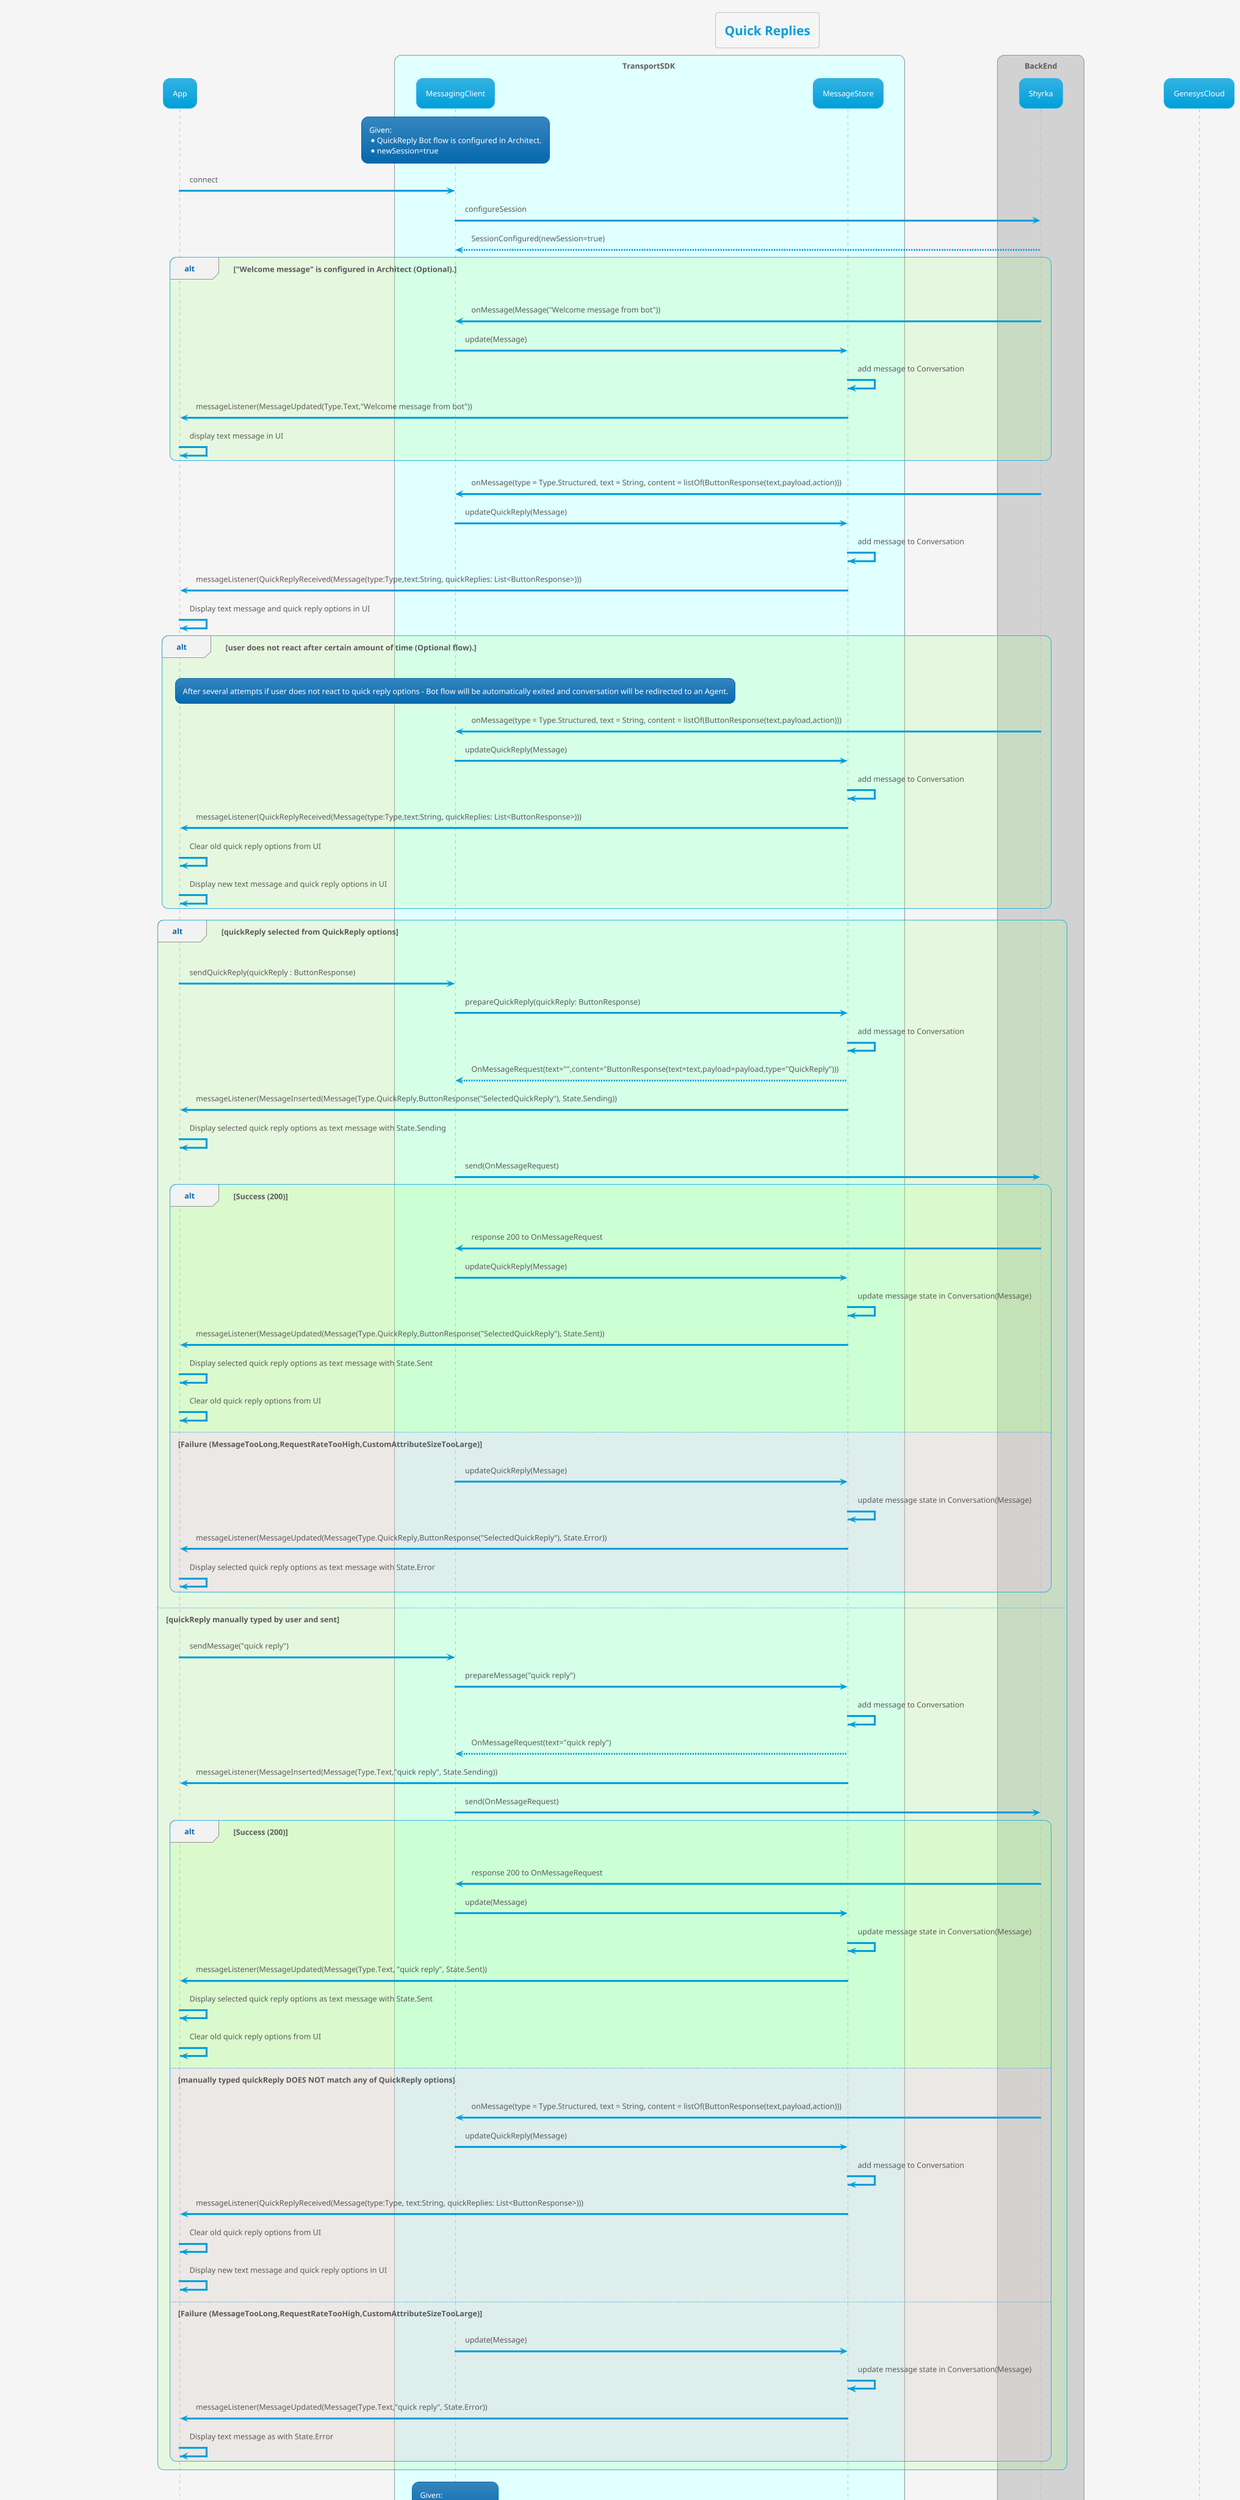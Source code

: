 @startuml
'https://plantuml.com/sequence-diagram

!theme bluegray
!pragma teoz true

skinparam backgroundColor #whitesmoke
title Quick Replies

participant App
box TransportSDK #lightcyan
participant MessagingClient
participant MessageStore
end box
box BackEnd
participant Shyrka
end box

rnote over MessagingClient
  Given:
  * QuickReply Bot flow is configured in Architect.
  * newSession=true
end rnote

App -> MessagingClient: connect
MessagingClient -> Shyrka: configureSession
Shyrka --> MessagingClient: SessionConfigured(newSession=true)
alt #aaff8833 "Welcome message" is configured in Architect (Optional).
Shyrka -> MessagingClient: onMessage(Message("Welcome message from bot"))
MessagingClient -> MessageStore: update(Message)
MessageStore -> MessageStore: add message to Conversation
MessageStore -> App: messageListener(MessageUpdated(Type.Text,"Welcome message from bot"))
App -> App: display text message in UI
end
Shyrka -> MessagingClient: onMessage(type = Type.Structured, text = String, content = listOf(ButtonResponse(text,payload,action)))
MessagingClient -> MessageStore: updateQuickReply(Message)
MessageStore -> MessageStore: add message to Conversation
MessageStore -> App: messageListener(QuickReplyReceived(Message(type:Type,text:String, quickReplies: List<ButtonResponse>)))
App -> App: Display text message and quick reply options in UI

alt #aaff8833 user does not react after certain amount of time (Optional flow).
rnote over MessagingClient
After several attempts if user does not react to quick reply options - Bot flow will be automatically exited and conversation will be redirected to an Agent.
end rnote
Shyrka -> MessagingClient: onMessage(type = Type.Structured, text = String, content = listOf(ButtonResponse(text,payload,action)))
MessagingClient -> MessageStore: updateQuickReply(Message)
MessageStore -> MessageStore: add message to Conversation
MessageStore -> App: messageListener(QuickReplyReceived(Message(type:Type,text:String, quickReplies: List<ButtonResponse>)))
App -> App: Clear old quick reply options from UI
App -> App: Display new text message and quick reply options in UI
end

alt #aaff8833 quickReply selected from QuickReply options
App -> MessagingClient: sendQuickReply(quickReply : ButtonResponse)
MessagingClient -> MessageStore: prepareQuickReply(quickReply: ButtonResponse)
MessageStore -> MessageStore: add message to Conversation
MessageStore --> MessagingClient: OnMessageRequest(text="",content="ButtonResponse(text=text,payload=payload,type="QuickReply")))
MessageStore -> App: messageListener(MessageInserted(Message(Type.QuickReply,ButtonResponse("SelectedQuickReply"), State.Sending))
App -> App: Display selected quick reply options as text message with State.Sending
MessagingClient -> Shyrka: send(OnMessageRequest)
alt #aaff8833 Success (200)
Shyrka -> MessagingClient: response 200 to OnMessageRequest
MessagingClient -> MessageStore: updateQuickReply(Message)
MessageStore -> MessageStore: update message state in Conversation(Message)
MessageStore -> App: messageListener(MessageUpdated(Message(Type.QuickReply,ButtonResponse("SelectedQuickReply"), State.Sent))
App -> App: Display selected quick reply options as text message with State.Sent
App -> App: Clear old quick reply options from UI
else #ffaaff33 Failure (MessageTooLong,RequestRateTooHigh,CustomAttributeSizeTooLarge)
MessagingClient -> MessageStore: updateQuickReply(Message)
MessageStore -> MessageStore: update message state in Conversation(Message)
MessageStore -> App: messageListener(MessageUpdated(Message(Type.QuickReply,ButtonResponse("SelectedQuickReply"), State.Error))
App -> App: Display selected quick reply options as text message with State.Error
end

else #aaff8833 quickReply manually typed by user and sent
App -> MessagingClient: sendMessage("quick reply")
MessagingClient -> MessageStore: prepareMessage("quick reply")
MessageStore -> MessageStore: add message to Conversation
MessageStore --> MessagingClient: OnMessageRequest(text="quick reply")
MessageStore -> App: messageListener(MessageInserted(Message(Type.Text,"quick reply", State.Sending))
MessagingClient -> Shyrka: send(OnMessageRequest)
alt #aaff8833 Success (200)
Shyrka -> MessagingClient: response 200 to OnMessageRequest
MessagingClient -> MessageStore: update(Message)
MessageStore -> MessageStore: update message state in Conversation(Message)
MessageStore -> App: messageListener(MessageUpdated(Message(Type.Text, "quick reply", State.Sent))
App -> App: Display selected quick reply options as text message with State.Sent
App -> App: Clear old quick reply options from UI
else #ffaaff33 manually typed quickReply DOES NOT match any of QuickReply options
Shyrka -> MessagingClient: onMessage(type = Type.Structured, text = String, content = listOf(ButtonResponse(text,payload,action)))
MessagingClient -> MessageStore: updateQuickReply(Message)
MessageStore -> MessageStore: add message to Conversation
MessageStore -> App: messageListener(QuickReplyReceived(Message(type:Type, text:String, quickReplies: List<ButtonResponse>)))
App -> App: Clear old quick reply options from UI
App -> App: Display new text message and quick reply options in UI
else #ffaaff33 Failure (MessageTooLong,RequestRateTooHigh,CustomAttributeSizeTooLarge)
MessagingClient -> MessageStore: update(Message)
MessageStore -> MessageStore: update message state in Conversation(Message)
MessageStore -> App: messageListener(MessageUpdated(Message(Type.Text,"quick reply", State.Error))
App -> App: Display text message as with State.Error
end
end

rnote over MessagingClient
  Given:
  * newSession=false
end rnote
alt #aaff8833 Connection lost/ Session reconfigured
App -> MessagingClient: connect
MessagingClient -> Shyrka: configureSession
Shyrka --> MessagingClient: SessionConfigured(newSession=false)
App -> MessagingClient: fetchNextPage()
MessagingClient -> Shyrka: getJwtToken
Shyrka --> MessagingClient:  jwt
MessagingClient -> GenesysCloud: fetch history
GenesysCloud --> MessagingClient: history response
MessagingClient -> MessagingClient: parse history response.
 rnote over App
   All non consumed QuickReply will be part of history response. Including the options.
 end rnote
MessagingClient -> MessageStore: updateMessageHistory
MessageStore -> MessageStore: add messages to Conversation
MessageStore -> App: messageListener(MessageEvent.HistoryFetched)

end


@enduml
